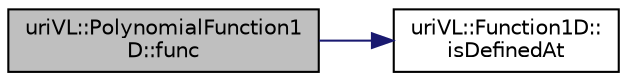 digraph "uriVL::PolynomialFunction1D::func"
{
  edge [fontname="Helvetica",fontsize="10",labelfontname="Helvetica",labelfontsize="10"];
  node [fontname="Helvetica",fontsize="10",shape=record];
  rankdir="LR";
  Node1 [label="uriVL::PolynomialFunction1\lD::func",height=0.2,width=0.4,color="black", fillcolor="grey75", style="filled", fontcolor="black"];
  Node1 -> Node2 [color="midnightblue",fontsize="10",style="solid",fontname="Helvetica"];
  Node2 [label="uriVL::Function1D::\lisDefinedAt",height=0.2,width=0.4,color="black", fillcolor="white", style="filled",URL="$classuriVL_1_1Function1D.html#a2549e61d96f0afd658ed3e6b2a95efbf",tooltip="Indicates whther a point is within the domain of definition of this function. "];
}
